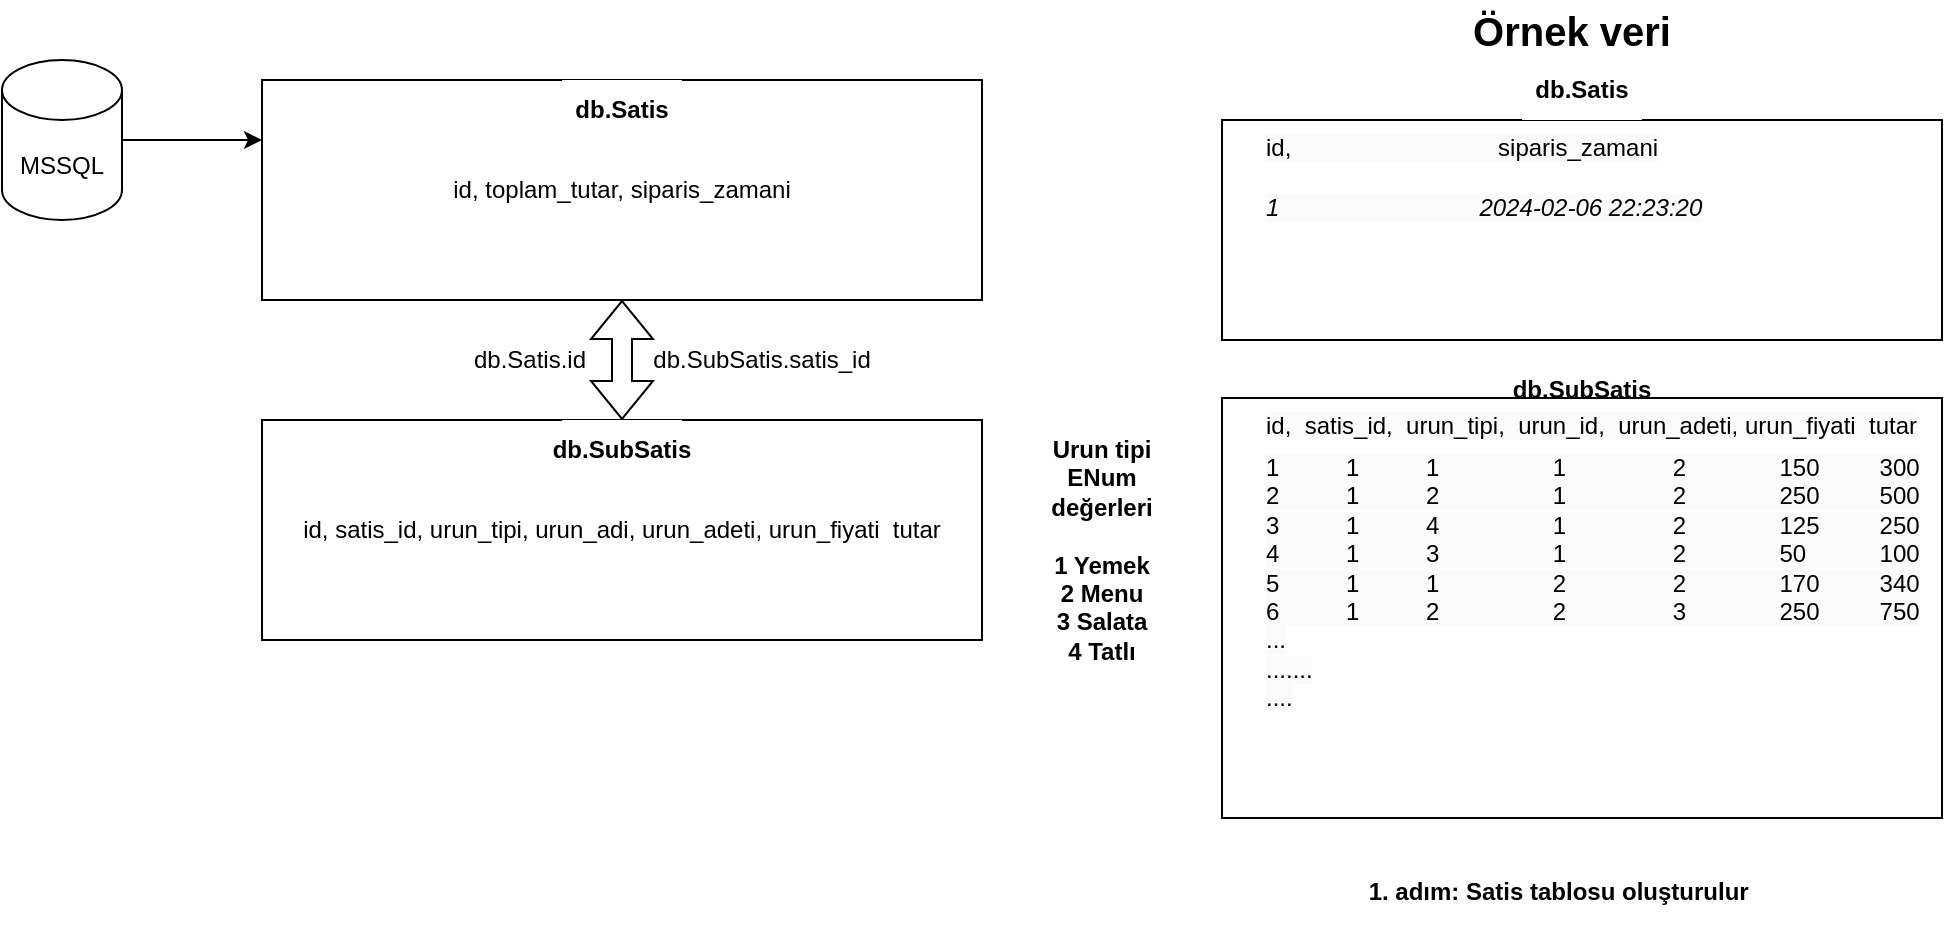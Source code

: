 <mxfile version="23.1.1" type="github">
  <diagram name="Sayfa -1" id="fkjuZwAep9HwXAj_a8_N">
    <mxGraphModel dx="603" dy="480" grid="1" gridSize="10" guides="1" tooltips="1" connect="1" arrows="1" fold="1" page="1" pageScale="1" pageWidth="827" pageHeight="1169" math="0" shadow="0">
      <root>
        <mxCell id="0" />
        <mxCell id="1" parent="0" />
        <mxCell id="Bm2q66M2lrhtxcSUCz6n-7" style="edgeStyle=orthogonalEdgeStyle;rounded=0;orthogonalLoop=1;jettySize=auto;html=1;" edge="1" parent="1" source="Bm2q66M2lrhtxcSUCz6n-1">
          <mxGeometry relative="1" as="geometry">
            <mxPoint x="280" y="150" as="targetPoint" />
          </mxGeometry>
        </mxCell>
        <mxCell id="Bm2q66M2lrhtxcSUCz6n-1" value="MSSQL" style="shape=cylinder3;whiteSpace=wrap;html=1;boundedLbl=1;backgroundOutline=1;size=15;" vertex="1" parent="1">
          <mxGeometry x="150" y="110" width="60" height="80" as="geometry" />
        </mxCell>
        <mxCell id="Bm2q66M2lrhtxcSUCz6n-8" value="id, toplam_tutar, siparis_zamani" style="rounded=0;whiteSpace=wrap;html=1;" vertex="1" parent="1">
          <mxGeometry x="280" y="120" width="360" height="110" as="geometry" />
        </mxCell>
        <mxCell id="Bm2q66M2lrhtxcSUCz6n-10" value="id, satis_id, urun_tipi, urun_adi, urun_adeti, urun_fiyati&amp;nbsp; tutar" style="rounded=0;whiteSpace=wrap;html=1;" vertex="1" parent="1">
          <mxGeometry x="280" y="290" width="360" height="110" as="geometry" />
        </mxCell>
        <mxCell id="Bm2q66M2lrhtxcSUCz6n-11" value="db.Satis" style="text;html=1;strokeColor=none;fillColor=default;align=center;verticalAlign=middle;whiteSpace=wrap;rounded=0;fontStyle=1" vertex="1" parent="1">
          <mxGeometry x="430" y="120" width="60" height="30" as="geometry" />
        </mxCell>
        <mxCell id="Bm2q66M2lrhtxcSUCz6n-12" value="" style="shape=flexArrow;endArrow=classic;startArrow=classic;html=1;rounded=0;entryX=0.5;entryY=1;entryDx=0;entryDy=0;" edge="1" parent="1" source="Bm2q66M2lrhtxcSUCz6n-10" target="Bm2q66M2lrhtxcSUCz6n-8">
          <mxGeometry width="100" height="100" relative="1" as="geometry">
            <mxPoint x="470" y="330" as="sourcePoint" />
            <mxPoint x="570" y="230" as="targetPoint" />
          </mxGeometry>
        </mxCell>
        <mxCell id="Bm2q66M2lrhtxcSUCz6n-13" value="db.SubSatis" style="text;html=1;strokeColor=none;fillColor=default;align=center;verticalAlign=middle;whiteSpace=wrap;rounded=0;fontStyle=1" vertex="1" parent="1">
          <mxGeometry x="430" y="290" width="60" height="30" as="geometry" />
        </mxCell>
        <mxCell id="Bm2q66M2lrhtxcSUCz6n-14" value="db.Satis.id" style="text;html=1;strokeColor=none;fillColor=none;align=center;verticalAlign=middle;whiteSpace=wrap;rounded=0;" vertex="1" parent="1">
          <mxGeometry x="384" y="250" width="60" height="20" as="geometry" />
        </mxCell>
        <mxCell id="Bm2q66M2lrhtxcSUCz6n-16" value="db.SubSatis.satis_id" style="text;html=1;strokeColor=none;fillColor=none;align=center;verticalAlign=middle;whiteSpace=wrap;rounded=0;" vertex="1" parent="1">
          <mxGeometry x="500" y="250" width="60" height="20" as="geometry" />
        </mxCell>
        <mxCell id="Bm2q66M2lrhtxcSUCz6n-17" value="&lt;b&gt;&lt;font style=&quot;font-size: 20px;&quot;&gt;Örnek veri&lt;/font&gt;&lt;/b&gt;" style="text;html=1;strokeColor=none;fillColor=none;align=center;verticalAlign=middle;whiteSpace=wrap;rounded=0;" vertex="1" parent="1">
          <mxGeometry x="850" y="80" width="170" height="30" as="geometry" />
        </mxCell>
        <mxCell id="Bm2q66M2lrhtxcSUCz6n-18" value="" style="rounded=0;whiteSpace=wrap;html=1;" vertex="1" parent="1">
          <mxGeometry x="760" y="140" width="360" height="110" as="geometry" />
        </mxCell>
        <mxCell id="Bm2q66M2lrhtxcSUCz6n-19" value="db.Satis" style="text;html=1;strokeColor=none;fillColor=default;align=center;verticalAlign=middle;whiteSpace=wrap;rounded=0;fontStyle=1" vertex="1" parent="1">
          <mxGeometry x="910" y="110" width="60" height="30" as="geometry" />
        </mxCell>
        <mxCell id="Bm2q66M2lrhtxcSUCz6n-20" value="&lt;span style=&quot;color: rgb(0, 0, 0); font-family: Helvetica; font-size: 12px; font-style: normal; font-variant-ligatures: normal; font-variant-caps: normal; font-weight: 400; letter-spacing: normal; orphans: 2; text-align: center; text-indent: 0px; text-transform: none; widows: 2; word-spacing: 0px; -webkit-text-stroke-width: 0px; background-color: rgb(251, 251, 251); text-decoration-thickness: initial; text-decoration-style: initial; text-decoration-color: initial; float: none; display: inline !important;&quot;&gt;id,&amp;nbsp; &amp;nbsp; &amp;nbsp; &amp;nbsp; &amp;nbsp; &amp;nbsp; &amp;nbsp; &amp;nbsp; &amp;nbsp; &amp;nbsp; &amp;nbsp; &amp;nbsp; &amp;nbsp; &amp;nbsp; &amp;nbsp; &amp;nbsp;siparis_zamani&lt;/span&gt;" style="text;whiteSpace=wrap;html=1;" vertex="1" parent="1">
          <mxGeometry x="780" y="140" width="340" height="40" as="geometry" />
        </mxCell>
        <mxCell id="Bm2q66M2lrhtxcSUCz6n-21" value="&lt;span style=&quot;color: rgb(0, 0, 0); font-family: Helvetica; font-size: 12px; font-variant-ligatures: normal; font-variant-caps: normal; letter-spacing: normal; orphans: 2; text-align: center; text-indent: 0px; text-transform: none; widows: 2; word-spacing: 0px; -webkit-text-stroke-width: 0px; background-color: rgb(251, 251, 251); text-decoration-thickness: initial; text-decoration-style: initial; text-decoration-color: initial; float: none; display: inline !important; font-weight: 400;&quot;&gt;&lt;i&gt;1&amp;nbsp; &amp;nbsp; &amp;nbsp; &amp;nbsp; &amp;nbsp; &amp;nbsp; &amp;nbsp; &amp;nbsp; &amp;nbsp; &amp;nbsp; &amp;nbsp; &amp;nbsp; &amp;nbsp; &amp;nbsp; &amp;nbsp; 2024-02-06 22:23:20&lt;/i&gt;&lt;br&gt;&lt;/span&gt;" style="text;whiteSpace=wrap;html=1;" vertex="1" parent="1">
          <mxGeometry x="780" y="170" width="340" height="40" as="geometry" />
        </mxCell>
        <mxCell id="Bm2q66M2lrhtxcSUCz6n-22" value="db.SubSatis" style="text;html=1;strokeColor=none;fillColor=default;align=center;verticalAlign=middle;whiteSpace=wrap;rounded=0;fontStyle=1" vertex="1" parent="1">
          <mxGeometry x="910" y="260" width="60" height="30" as="geometry" />
        </mxCell>
        <mxCell id="Bm2q66M2lrhtxcSUCz6n-23" value="" style="rounded=0;whiteSpace=wrap;html=1;" vertex="1" parent="1">
          <mxGeometry x="760" y="279" width="360" height="210" as="geometry" />
        </mxCell>
        <mxCell id="Bm2q66M2lrhtxcSUCz6n-24" value="&lt;span style=&quot;color: rgb(0, 0, 0); font-family: Helvetica; font-size: 12px; font-style: normal; font-variant-ligatures: normal; font-variant-caps: normal; font-weight: 400; letter-spacing: normal; orphans: 2; text-align: center; text-indent: 0px; text-transform: none; widows: 2; word-spacing: 0px; -webkit-text-stroke-width: 0px; background-color: rgb(251, 251, 251); text-decoration-thickness: initial; text-decoration-style: initial; text-decoration-color: initial; float: none; display: inline !important;&quot;&gt;1&amp;nbsp; &amp;nbsp; &amp;nbsp; &amp;nbsp; &amp;nbsp; 1&amp;nbsp; &amp;nbsp; &amp;nbsp; &amp;nbsp; &amp;nbsp; 1&amp;nbsp; &amp;nbsp; &amp;nbsp; &amp;nbsp; &amp;nbsp; &amp;nbsp; &amp;nbsp; &amp;nbsp; &amp;nbsp;1&amp;nbsp; &amp;nbsp; &amp;nbsp; &amp;nbsp; &amp;nbsp; &amp;nbsp; &amp;nbsp; &amp;nbsp; 2&amp;nbsp; &amp;nbsp; &amp;nbsp; &amp;nbsp; &amp;nbsp; &amp;nbsp; &amp;nbsp; 150&amp;nbsp; &amp;nbsp; &amp;nbsp; &amp;nbsp; &amp;nbsp;300&lt;br&gt;2&amp;nbsp; &amp;nbsp; &amp;nbsp; &amp;nbsp; &amp;nbsp; 1&amp;nbsp; &amp;nbsp; &amp;nbsp; &amp;nbsp; &amp;nbsp; 2&amp;nbsp; &amp;nbsp; &amp;nbsp; &amp;nbsp; &amp;nbsp; &amp;nbsp; &amp;nbsp; &amp;nbsp; &amp;nbsp;1&amp;nbsp; &amp;nbsp; &amp;nbsp; &amp;nbsp; &amp;nbsp; &amp;nbsp; &amp;nbsp; &amp;nbsp; 2&amp;nbsp; &amp;nbsp; &amp;nbsp; &amp;nbsp; &amp;nbsp; &amp;nbsp; &amp;nbsp; 250&amp;nbsp; &amp;nbsp; &amp;nbsp; &amp;nbsp; &amp;nbsp;500&lt;br&gt;3&amp;nbsp; &amp;nbsp; &amp;nbsp; &amp;nbsp; &amp;nbsp; 1&amp;nbsp; &amp;nbsp; &amp;nbsp; &amp;nbsp; &amp;nbsp; 4&amp;nbsp; &amp;nbsp; &amp;nbsp; &amp;nbsp; &amp;nbsp; &amp;nbsp; &amp;nbsp; &amp;nbsp; &amp;nbsp;1&amp;nbsp; &amp;nbsp; &amp;nbsp; &amp;nbsp; &amp;nbsp; &amp;nbsp; &amp;nbsp; &amp;nbsp; 2&amp;nbsp; &amp;nbsp; &amp;nbsp; &amp;nbsp; &amp;nbsp; &amp;nbsp; &amp;nbsp; 125&amp;nbsp; &amp;nbsp; &amp;nbsp; &amp;nbsp; &amp;nbsp;250&lt;br&gt;4&amp;nbsp; &amp;nbsp; &amp;nbsp; &amp;nbsp; &amp;nbsp; 1&amp;nbsp; &amp;nbsp; &amp;nbsp; &amp;nbsp; &amp;nbsp; 3&amp;nbsp; &amp;nbsp; &amp;nbsp; &amp;nbsp; &amp;nbsp; &amp;nbsp; &amp;nbsp; &amp;nbsp; &amp;nbsp;1&amp;nbsp; &amp;nbsp; &amp;nbsp; &amp;nbsp; &amp;nbsp; &amp;nbsp; &amp;nbsp; &amp;nbsp; 2&amp;nbsp; &amp;nbsp; &amp;nbsp; &amp;nbsp; &amp;nbsp; &amp;nbsp; &amp;nbsp; 50&amp;nbsp; &amp;nbsp; &amp;nbsp; &amp;nbsp; &amp;nbsp; &amp;nbsp;100&lt;br style=&quot;border-color: var(--border-color);&quot;&gt;5&amp;nbsp; &amp;nbsp; &amp;nbsp; &amp;nbsp; &amp;nbsp; 1&amp;nbsp; &amp;nbsp; &amp;nbsp; &amp;nbsp; &amp;nbsp; 1&amp;nbsp; &amp;nbsp; &amp;nbsp; &amp;nbsp; &amp;nbsp; &amp;nbsp; &amp;nbsp; &amp;nbsp; &amp;nbsp;2&amp;nbsp; &amp;nbsp; &amp;nbsp; &amp;nbsp; &amp;nbsp; &amp;nbsp; &amp;nbsp; &amp;nbsp; 2&amp;nbsp; &amp;nbsp; &amp;nbsp; &amp;nbsp; &amp;nbsp; &amp;nbsp; &amp;nbsp; 170&amp;nbsp; &amp;nbsp; &amp;nbsp; &amp;nbsp; &amp;nbsp;340&lt;br style=&quot;border-color: var(--border-color);&quot;&gt;6&amp;nbsp; &amp;nbsp; &amp;nbsp; &amp;nbsp; &amp;nbsp; 1&amp;nbsp; &amp;nbsp; &amp;nbsp; &amp;nbsp; &amp;nbsp; 2&amp;nbsp; &amp;nbsp; &amp;nbsp; &amp;nbsp; &amp;nbsp; &amp;nbsp; &amp;nbsp; &amp;nbsp; &amp;nbsp;2&amp;nbsp; &amp;nbsp; &amp;nbsp; &amp;nbsp; &amp;nbsp; &amp;nbsp; &amp;nbsp; &amp;nbsp; 3&amp;nbsp; &amp;nbsp; &amp;nbsp; &amp;nbsp; &amp;nbsp; &amp;nbsp; &amp;nbsp; 250&amp;nbsp; &amp;nbsp; &amp;nbsp; &amp;nbsp; &amp;nbsp;750&lt;br style=&quot;border-color: var(--border-color);&quot;&gt;...&lt;br style=&quot;border-color: var(--border-color);&quot;&gt;.......&lt;br&gt;....&lt;br&gt;&lt;/span&gt;" style="text;whiteSpace=wrap;html=1;" vertex="1" parent="1">
          <mxGeometry x="780" y="300" width="340" height="40" as="geometry" />
        </mxCell>
        <mxCell id="Bm2q66M2lrhtxcSUCz6n-25" value="&lt;span style=&quot;color: rgb(0, 0, 0); font-family: Helvetica; font-size: 12px; font-style: normal; font-variant-ligatures: normal; font-variant-caps: normal; font-weight: 400; letter-spacing: normal; orphans: 2; text-align: center; text-indent: 0px; text-transform: none; widows: 2; word-spacing: 0px; -webkit-text-stroke-width: 0px; background-color: rgb(251, 251, 251); text-decoration-thickness: initial; text-decoration-style: initial; text-decoration-color: initial; float: none; display: inline !important;&quot;&gt;id,&amp;nbsp; satis_id,&amp;nbsp; urun_tipi,&amp;nbsp; urun_id,&amp;nbsp; urun_adeti, urun_fiyati&amp;nbsp; tutar&lt;/span&gt;" style="text;whiteSpace=wrap;html=1;" vertex="1" parent="1">
          <mxGeometry x="780" y="279" width="340" height="40" as="geometry" />
        </mxCell>
        <mxCell id="Bm2q66M2lrhtxcSUCz6n-27" value="Urun tipi ENum değerleri&lt;br&gt;&lt;br&gt;1 Yemek&lt;br&gt;2 Menu&lt;br&gt;3 Salata&lt;br&gt;4 Tatlı" style="text;html=1;strokeColor=none;fillColor=none;align=center;verticalAlign=middle;whiteSpace=wrap;rounded=0;fontStyle=1" vertex="1" parent="1">
          <mxGeometry x="670" y="340" width="60" height="30" as="geometry" />
        </mxCell>
        <mxCell id="Bm2q66M2lrhtxcSUCz6n-30" value="&lt;b&gt;1. adım: Satis tablosu oluşturulur&lt;span style=&quot;white-space: pre;&quot;&gt;&#x9;&lt;/span&gt;&lt;/b&gt;" style="text;html=1;strokeColor=none;fillColor=none;align=center;verticalAlign=middle;whiteSpace=wrap;rounded=0;" vertex="1" parent="1">
          <mxGeometry x="795" y="500" width="290" height="51" as="geometry" />
        </mxCell>
      </root>
    </mxGraphModel>
  </diagram>
</mxfile>
